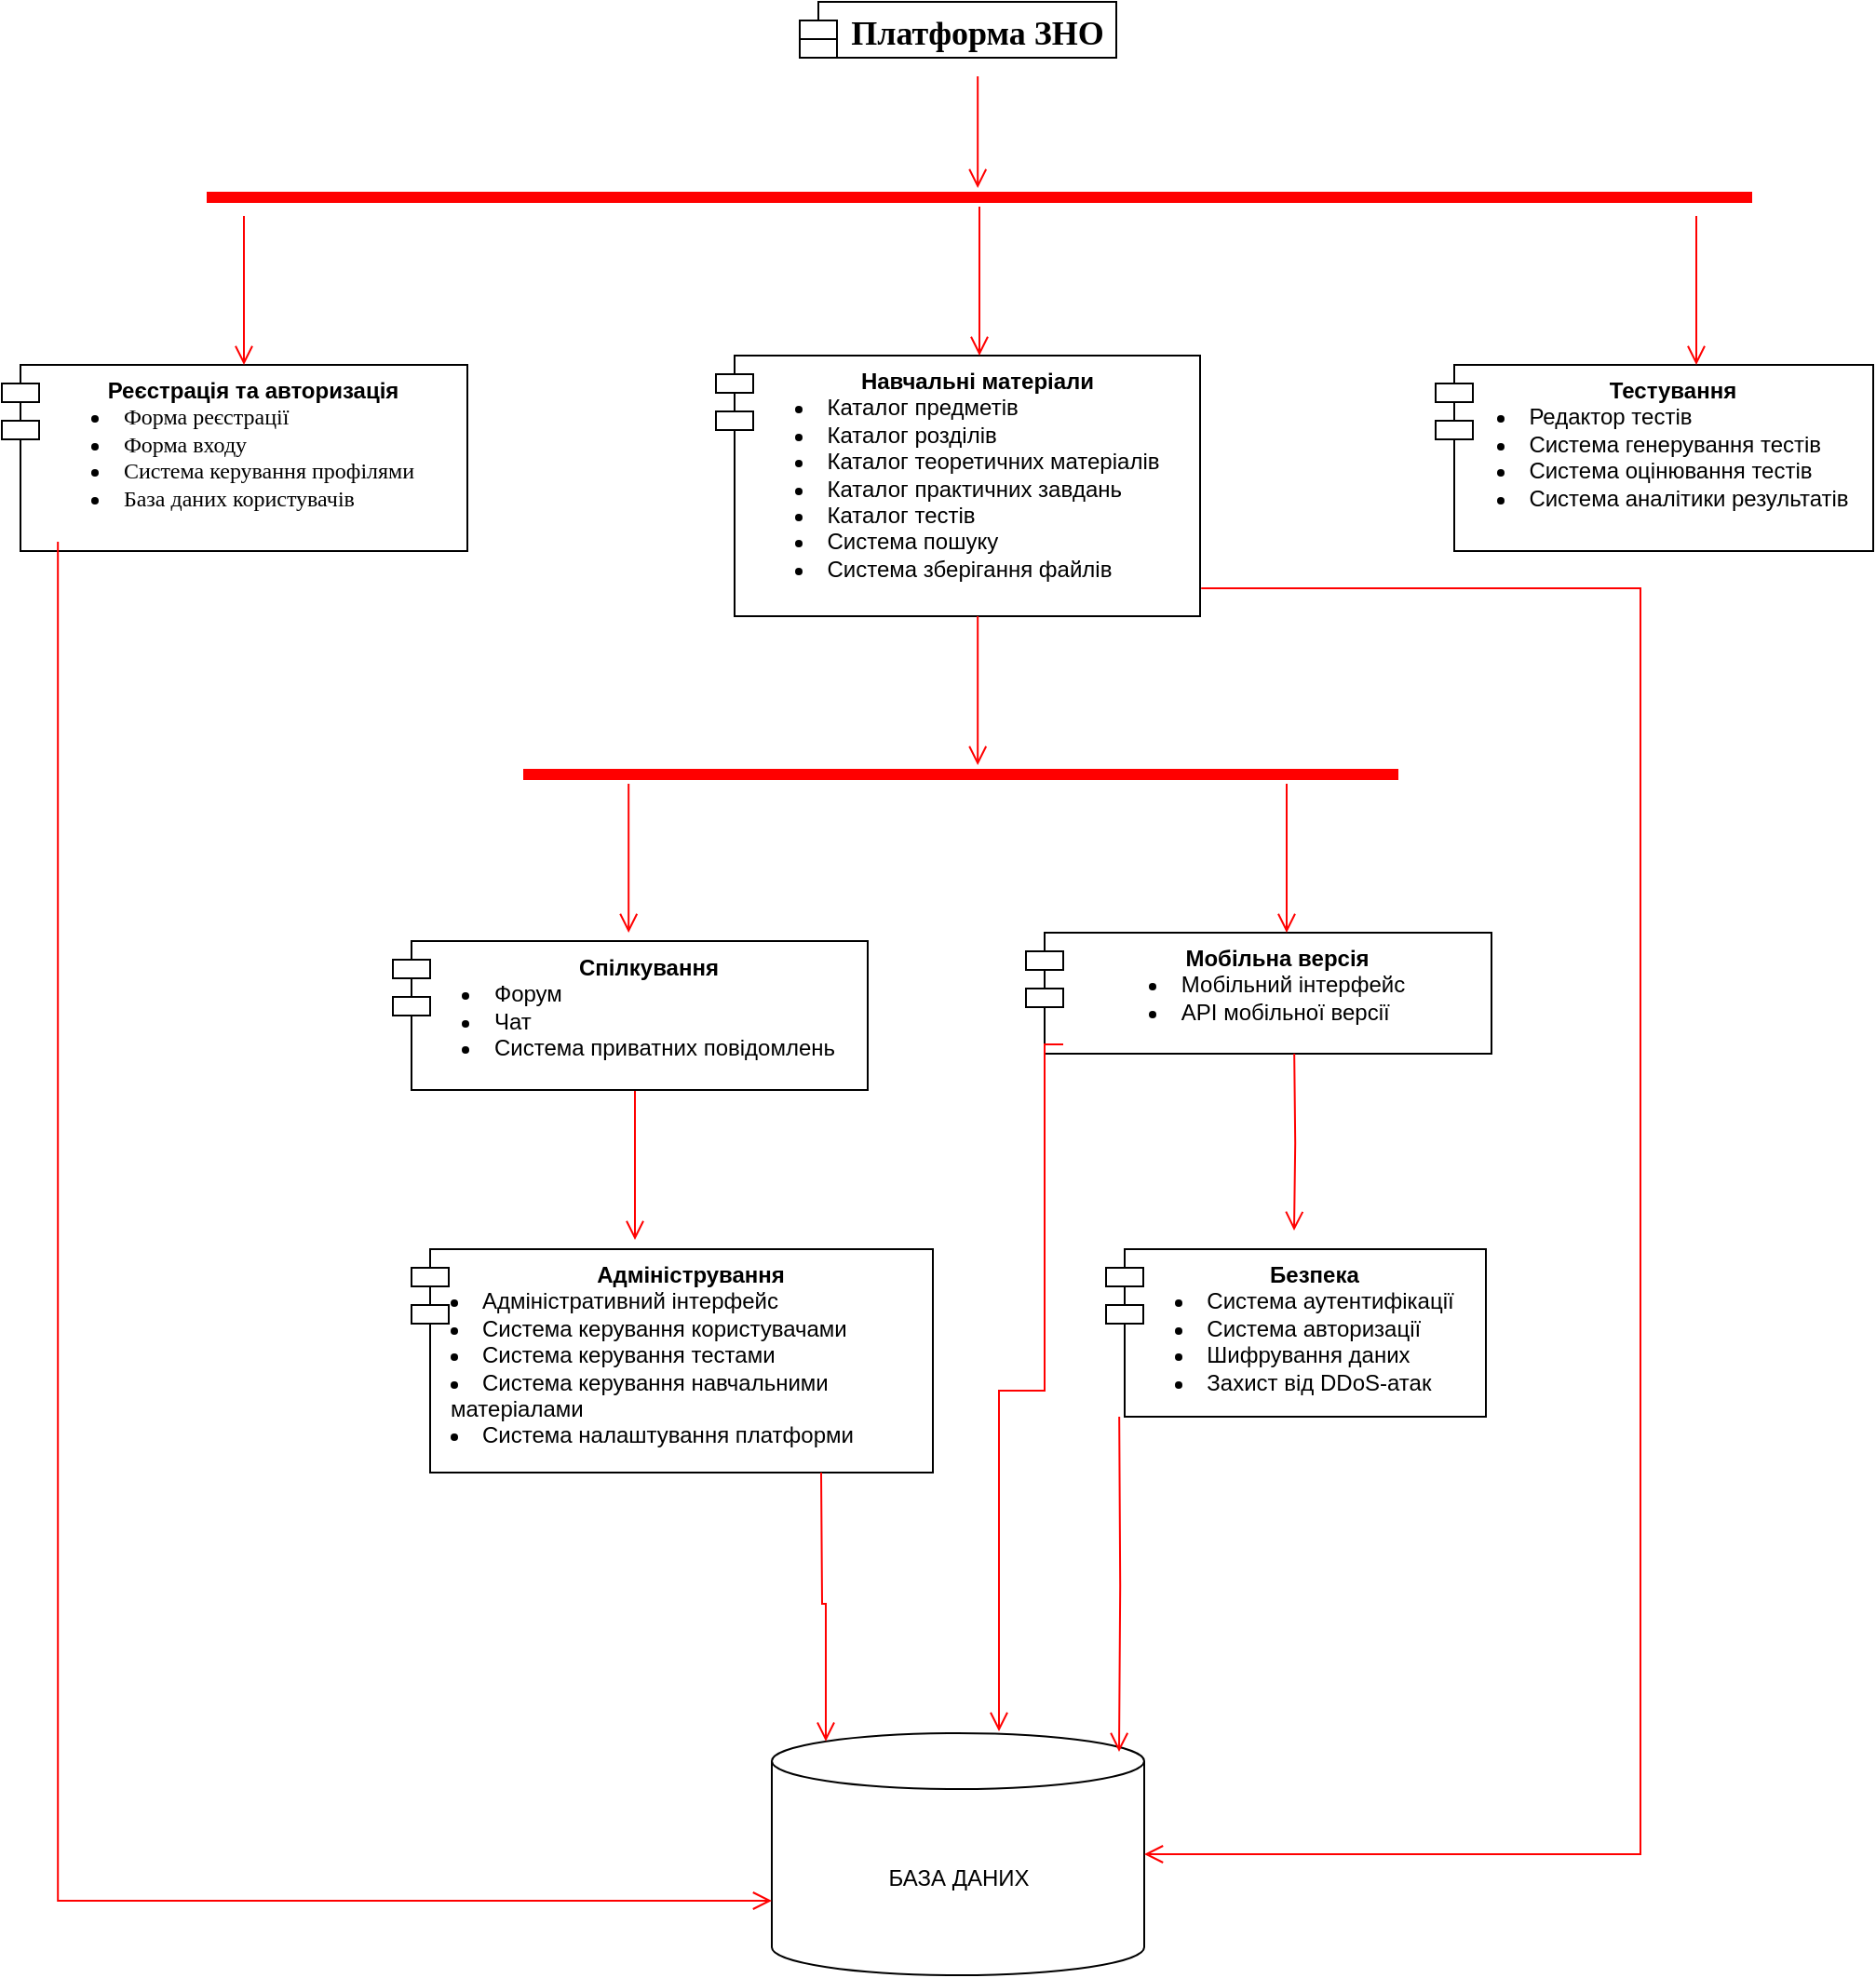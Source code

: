 <mxfile version="24.2.5" type="device">
  <diagram name="Сторінка-1" id="W3NSWT2rFJ_a-ih1Fg-B">
    <mxGraphModel dx="2977" dy="1048" grid="1" gridSize="10" guides="1" tooltips="1" connect="1" arrows="1" fold="1" page="1" pageScale="1" pageWidth="827" pageHeight="1169" math="0" shadow="0">
      <root>
        <mxCell id="0" />
        <mxCell id="1" parent="0" />
        <mxCell id="LKjroRtgqp2IqV0X0XqU-3" value="&lt;b&gt;Реєстрація та авторизація&lt;/b&gt;&lt;div&gt;&lt;li style=&quot;text-align: left;&quot; data-sourcepos=&quot;10:9-10:26&quot;&gt;&lt;font face=&quot;O3_gOv3sNoKKMmyePONa&quot;&gt;Форма реєстрації&lt;/font&gt;&lt;/li&gt;&lt;li style=&quot;text-align: left;&quot; data-sourcepos=&quot;11:9-11:21&quot;&gt;&lt;font face=&quot;O3_gOv3sNoKKMmyePONa&quot;&gt;Форма входу&lt;/font&gt;&lt;/li&gt;&lt;li style=&quot;text-align: left;&quot; data-sourcepos=&quot;12:9-12:37&quot;&gt;&lt;font face=&quot;O3_gOv3sNoKKMmyePONa&quot;&gt;Система керування профілями&lt;/font&gt;&lt;/li&gt;&lt;li style=&quot;text-align: left;&quot; data-sourcepos=&quot;13:9-14:0&quot;&gt;&lt;font face=&quot;O3_gOv3sNoKKMmyePONa&quot;&gt;База даних користувачів&lt;/font&gt;&lt;/li&gt;&lt;/div&gt;" style="shape=module;align=left;spacingLeft=20;align=center;verticalAlign=top;whiteSpace=wrap;html=1;" parent="1" vertex="1">
          <mxGeometry x="-230" y="195" width="250" height="100" as="geometry" />
        </mxCell>
        <mxCell id="LKjroRtgqp2IqV0X0XqU-4" value="&lt;b&gt;Навчальні матеріали&lt;/b&gt;&lt;div&gt;&lt;li style=&quot;text-align: left;&quot; data-sourcepos=&quot;18:9-18:27&quot;&gt;Каталог предметів&lt;/li&gt;&lt;li style=&quot;text-align: left;&quot; data-sourcepos=&quot;19:9-19:26&quot;&gt;Каталог розділів&lt;/li&gt;&lt;li style=&quot;text-align: left;&quot; data-sourcepos=&quot;20:9-20:40&quot;&gt;Каталог теоретичних матеріалів&lt;/li&gt;&lt;li style=&quot;text-align: left;&quot; data-sourcepos=&quot;21:9-21:36&quot;&gt;Каталог практичних завдань&lt;/li&gt;&lt;li style=&quot;text-align: left;&quot; data-sourcepos=&quot;22:9-22:24&quot;&gt;Каталог тестів&lt;/li&gt;&lt;li style=&quot;text-align: left;&quot; data-sourcepos=&quot;23:9-23:24&quot;&gt;Система пошуку&lt;/li&gt;&lt;li style=&quot;text-align: left;&quot; data-sourcepos=&quot;24:9-25:0&quot;&gt;Система зберігання файлів&lt;/li&gt;&lt;/div&gt;" style="shape=module;align=left;spacingLeft=20;align=center;verticalAlign=top;whiteSpace=wrap;html=1;" parent="1" vertex="1">
          <mxGeometry x="153.5" y="190" width="260" height="140" as="geometry" />
        </mxCell>
        <mxCell id="LKjroRtgqp2IqV0X0XqU-7" value="&lt;b&gt;Адміністрування&lt;/b&gt;&lt;div style=&quot;text-align: left;&quot;&gt;&lt;li data-sourcepos=&quot;50:9-50:36&quot;&gt;Адміністративний інтерфейс&lt;/li&gt;&lt;li data-sourcepos=&quot;51:9-51:41&quot;&gt;Система керування користувачами&lt;/li&gt;&lt;li data-sourcepos=&quot;52:9-52:35&quot;&gt;Система керування тестами&lt;/li&gt;&lt;li data-sourcepos=&quot;53:9-53:51&quot;&gt;Система керування навчальними матеріалами&lt;/li&gt;&lt;li data-sourcepos=&quot;54:9-55:0&quot;&gt;Система налаштування платформи&lt;/li&gt;&lt;/div&gt;" style="shape=module;align=left;spacingLeft=20;align=center;verticalAlign=top;whiteSpace=wrap;html=1;" parent="1" vertex="1">
          <mxGeometry x="-10" y="670" width="280" height="120" as="geometry" />
        </mxCell>
        <mxCell id="LKjroRtgqp2IqV0X0XqU-8" value="&lt;b&gt;Спілкування&lt;/b&gt;&lt;div style=&quot;text-align: left;&quot;&gt;&lt;li data-sourcepos=&quot;37:9-37:15&quot;&gt;Форум&lt;/li&gt;&lt;li data-sourcepos=&quot;38:9-38:13&quot;&gt;Чат&lt;/li&gt;&lt;li data-sourcepos=&quot;39:9-40:0&quot;&gt;Система приватних повідомлень&lt;/li&gt;&lt;/div&gt;" style="shape=module;align=left;spacingLeft=20;align=center;verticalAlign=top;whiteSpace=wrap;html=1;" parent="1" vertex="1">
          <mxGeometry x="-20" y="504.5" width="255" height="80" as="geometry" />
        </mxCell>
        <mxCell id="LKjroRtgqp2IqV0X0XqU-9" value="&lt;b&gt;Мобільна версія&lt;/b&gt;&lt;div style=&quot;text-align: left;&quot;&gt;&lt;li data-sourcepos=&quot;44:9-44:29&quot;&gt;Мобільний інтерфейс&lt;/li&gt;&lt;li data-sourcepos=&quot;45:9-46:0&quot;&gt;API мобільної версії&lt;/li&gt;&lt;/div&gt;" style="shape=module;align=left;spacingLeft=20;align=center;verticalAlign=top;whiteSpace=wrap;html=1;" parent="1" vertex="1">
          <mxGeometry x="320" y="500" width="250" height="65" as="geometry" />
        </mxCell>
        <mxCell id="LKjroRtgqp2IqV0X0XqU-10" value="&lt;b&gt;Тестування&lt;/b&gt;&lt;div style=&quot;text-align: left;&quot;&gt;&lt;li data-sourcepos=&quot;29:9-29:25&quot;&gt;Редактор тестів&lt;/li&gt;&lt;li data-sourcepos=&quot;30:9-30:36&quot;&gt;Система генерування тестів&lt;/li&gt;&lt;li data-sourcepos=&quot;31:9-31:35&quot;&gt;Система оцінювання тестів&lt;/li&gt;&lt;li data-sourcepos=&quot;32:9-33:0&quot;&gt;Система аналітики результатів&lt;/li&gt;&lt;/div&gt;" style="shape=module;align=left;spacingLeft=20;align=center;verticalAlign=top;whiteSpace=wrap;html=1;" parent="1" vertex="1">
          <mxGeometry x="540" y="195" width="235" height="100" as="geometry" />
        </mxCell>
        <mxCell id="LKjroRtgqp2IqV0X0XqU-11" value="&lt;b&gt;Безпека&lt;/b&gt;&lt;div style=&quot;text-align: left;&quot;&gt;&lt;li data-sourcepos=&quot;59:9-59:32&quot;&gt;Система аутентифікації&lt;/li&gt;&lt;li data-sourcepos=&quot;60:9-60:29&quot;&gt;Система авторизації&lt;/li&gt;&lt;li data-sourcepos=&quot;61:9-61:26&quot;&gt;Шифрування даних&lt;/li&gt;&lt;li data-sourcepos=&quot;62:9-63:0&quot;&gt;Захист від DDoS-атак&lt;/li&gt;&lt;/div&gt;" style="shape=module;align=left;spacingLeft=20;align=center;verticalAlign=top;whiteSpace=wrap;html=1;" parent="1" vertex="1">
          <mxGeometry x="363" y="670" width="204" height="90" as="geometry" />
        </mxCell>
        <mxCell id="lZg3jeDKlH9Jcqh30hlz-1" value="&lt;font style=&quot;font-size: 18px;&quot; face=&quot;Times New Roman&quot;&gt;&lt;b&gt;Платформа ЗНО&lt;/b&gt;&lt;/font&gt;" style="shape=module;align=left;spacingLeft=20;align=center;verticalAlign=top;whiteSpace=wrap;html=1;" parent="1" vertex="1">
          <mxGeometry x="198.5" width="170" height="30" as="geometry" />
        </mxCell>
        <mxCell id="lZg3jeDKlH9Jcqh30hlz-6" value="" style="shape=line;html=1;strokeWidth=6;strokeColor=#ff0000;" parent="1" vertex="1">
          <mxGeometry x="-120" y="100" width="830" height="10" as="geometry" />
        </mxCell>
        <mxCell id="lZg3jeDKlH9Jcqh30hlz-7" value="" style="edgeStyle=orthogonalEdgeStyle;html=1;verticalAlign=bottom;endArrow=open;endSize=8;strokeColor=#ff0000;rounded=0;" parent="1" source="lZg3jeDKlH9Jcqh30hlz-6" edge="1">
          <mxGeometry relative="1" as="geometry">
            <mxPoint x="295" y="190" as="targetPoint" />
          </mxGeometry>
        </mxCell>
        <mxCell id="lZg3jeDKlH9Jcqh30hlz-8" value="" style="edgeStyle=orthogonalEdgeStyle;html=1;verticalAlign=bottom;endArrow=open;endSize=8;strokeColor=#ff0000;rounded=0;" parent="1" edge="1">
          <mxGeometry relative="1" as="geometry">
            <mxPoint x="-100" y="195" as="targetPoint" />
            <mxPoint x="-100" y="115" as="sourcePoint" />
          </mxGeometry>
        </mxCell>
        <mxCell id="lZg3jeDKlH9Jcqh30hlz-9" value="" style="edgeStyle=orthogonalEdgeStyle;html=1;verticalAlign=bottom;endArrow=open;endSize=8;strokeColor=#ff0000;rounded=0;" parent="1" edge="1">
          <mxGeometry relative="1" as="geometry">
            <mxPoint x="680" y="195" as="targetPoint" />
            <mxPoint x="680" y="115" as="sourcePoint" />
          </mxGeometry>
        </mxCell>
        <mxCell id="lZg3jeDKlH9Jcqh30hlz-12" value="" style="edgeStyle=orthogonalEdgeStyle;html=1;verticalAlign=bottom;endArrow=open;endSize=8;strokeColor=#ff0000;rounded=0;" parent="1" edge="1">
          <mxGeometry relative="1" as="geometry">
            <mxPoint x="294.09" y="100" as="targetPoint" />
            <mxPoint x="294.09" y="40" as="sourcePoint" />
          </mxGeometry>
        </mxCell>
        <mxCell id="lZg3jeDKlH9Jcqh30hlz-15" value="" style="edgeStyle=orthogonalEdgeStyle;html=1;verticalAlign=bottom;endArrow=open;endSize=8;strokeColor=#ff0000;rounded=0;" parent="1" edge="1">
          <mxGeometry relative="1" as="geometry">
            <mxPoint x="294.09" y="410" as="targetPoint" />
            <mxPoint x="294.09" y="330" as="sourcePoint" />
          </mxGeometry>
        </mxCell>
        <mxCell id="lZg3jeDKlH9Jcqh30hlz-16" value="" style="shape=line;html=1;strokeWidth=6;strokeColor=#ff0000;" parent="1" vertex="1">
          <mxGeometry x="50" y="410" width="470" height="10" as="geometry" />
        </mxCell>
        <mxCell id="lZg3jeDKlH9Jcqh30hlz-18" value="" style="edgeStyle=orthogonalEdgeStyle;html=1;verticalAlign=bottom;endArrow=open;endSize=8;strokeColor=#ff0000;rounded=0;" parent="1" edge="1">
          <mxGeometry relative="1" as="geometry">
            <mxPoint x="460" y="500" as="targetPoint" />
            <mxPoint x="460" y="420" as="sourcePoint" />
          </mxGeometry>
        </mxCell>
        <mxCell id="lZg3jeDKlH9Jcqh30hlz-19" value="" style="edgeStyle=orthogonalEdgeStyle;html=1;verticalAlign=bottom;endArrow=open;endSize=8;strokeColor=#ff0000;rounded=0;" parent="1" edge="1">
          <mxGeometry relative="1" as="geometry">
            <mxPoint x="106.59" y="500" as="targetPoint" />
            <mxPoint x="106.59" y="420" as="sourcePoint" />
          </mxGeometry>
        </mxCell>
        <mxCell id="lZg3jeDKlH9Jcqh30hlz-20" value="" style="edgeStyle=orthogonalEdgeStyle;html=1;verticalAlign=bottom;endArrow=open;endSize=8;strokeColor=#ff0000;rounded=0;" parent="1" edge="1">
          <mxGeometry relative="1" as="geometry">
            <mxPoint x="110.0" y="665" as="targetPoint" />
            <mxPoint x="110.0" y="585" as="sourcePoint" />
          </mxGeometry>
        </mxCell>
        <mxCell id="lZg3jeDKlH9Jcqh30hlz-21" value="" style="edgeStyle=orthogonalEdgeStyle;html=1;verticalAlign=bottom;endArrow=open;endSize=8;strokeColor=#ff0000;rounded=0;" parent="1" edge="1">
          <mxGeometry relative="1" as="geometry">
            <mxPoint x="464" y="660" as="targetPoint" />
            <mxPoint x="464.09" y="565" as="sourcePoint" />
          </mxGeometry>
        </mxCell>
        <mxCell id="CYx0iwg8bz4mSIjBFmCi-1" value="БАЗА ДАНИХ" style="shape=cylinder3;whiteSpace=wrap;html=1;boundedLbl=1;backgroundOutline=1;size=15;" vertex="1" parent="1">
          <mxGeometry x="183.5" y="930" width="200" height="130" as="geometry" />
        </mxCell>
        <mxCell id="CYx0iwg8bz4mSIjBFmCi-2" value="" style="edgeStyle=orthogonalEdgeStyle;html=1;verticalAlign=bottom;endArrow=open;endSize=8;strokeColor=#ff0000;rounded=0;entryX=0.145;entryY=0;entryDx=0;entryDy=4.35;entryPerimeter=0;" edge="1" parent="1" target="CYx0iwg8bz4mSIjBFmCi-1">
          <mxGeometry relative="1" as="geometry">
            <mxPoint x="210.0" y="870" as="targetPoint" />
            <mxPoint x="210.0" y="790" as="sourcePoint" />
          </mxGeometry>
        </mxCell>
        <mxCell id="CYx0iwg8bz4mSIjBFmCi-5" value="" style="edgeStyle=orthogonalEdgeStyle;html=1;verticalAlign=bottom;endArrow=open;endSize=8;strokeColor=#ff0000;rounded=0;" edge="1" parent="1">
          <mxGeometry relative="1" as="geometry">
            <mxPoint x="370" y="940" as="targetPoint" />
            <mxPoint x="370.09" y="760" as="sourcePoint" />
          </mxGeometry>
        </mxCell>
        <mxCell id="CYx0iwg8bz4mSIjBFmCi-6" value="" style="edgeStyle=orthogonalEdgeStyle;html=1;verticalAlign=bottom;endArrow=open;endSize=8;strokeColor=#ff0000;rounded=0;entryX=0.61;entryY=-0.008;entryDx=0;entryDy=0;entryPerimeter=0;" edge="1" parent="1" target="CYx0iwg8bz4mSIjBFmCi-1">
          <mxGeometry relative="1" as="geometry">
            <mxPoint x="368.5" y="655" as="targetPoint" />
            <mxPoint x="340" y="560" as="sourcePoint" />
            <Array as="points">
              <mxPoint x="330" y="560" />
              <mxPoint x="330" y="746" />
              <mxPoint x="306" y="746" />
            </Array>
          </mxGeometry>
        </mxCell>
        <mxCell id="CYx0iwg8bz4mSIjBFmCi-7" value="" style="edgeStyle=orthogonalEdgeStyle;html=1;verticalAlign=bottom;endArrow=open;endSize=8;strokeColor=#ff0000;rounded=0;entryX=0;entryY=0;entryDx=0;entryDy=90;entryPerimeter=0;" edge="1" parent="1" target="CYx0iwg8bz4mSIjBFmCi-1">
          <mxGeometry relative="1" as="geometry">
            <mxPoint x="-200" y="385" as="targetPoint" />
            <mxPoint x="-199.91" y="290" as="sourcePoint" />
            <Array as="points">
              <mxPoint x="-200" y="1020" />
            </Array>
          </mxGeometry>
        </mxCell>
        <mxCell id="CYx0iwg8bz4mSIjBFmCi-8" value="" style="edgeStyle=orthogonalEdgeStyle;html=1;verticalAlign=bottom;endArrow=open;endSize=8;strokeColor=#ff0000;rounded=0;" edge="1" parent="1" target="CYx0iwg8bz4mSIjBFmCi-1">
          <mxGeometry relative="1" as="geometry">
            <mxPoint x="414" y="410" as="targetPoint" />
            <mxPoint x="414.09" y="315" as="sourcePoint" />
            <Array as="points">
              <mxPoint x="650" y="315" />
              <mxPoint x="650" y="995" />
            </Array>
          </mxGeometry>
        </mxCell>
      </root>
    </mxGraphModel>
  </diagram>
</mxfile>
